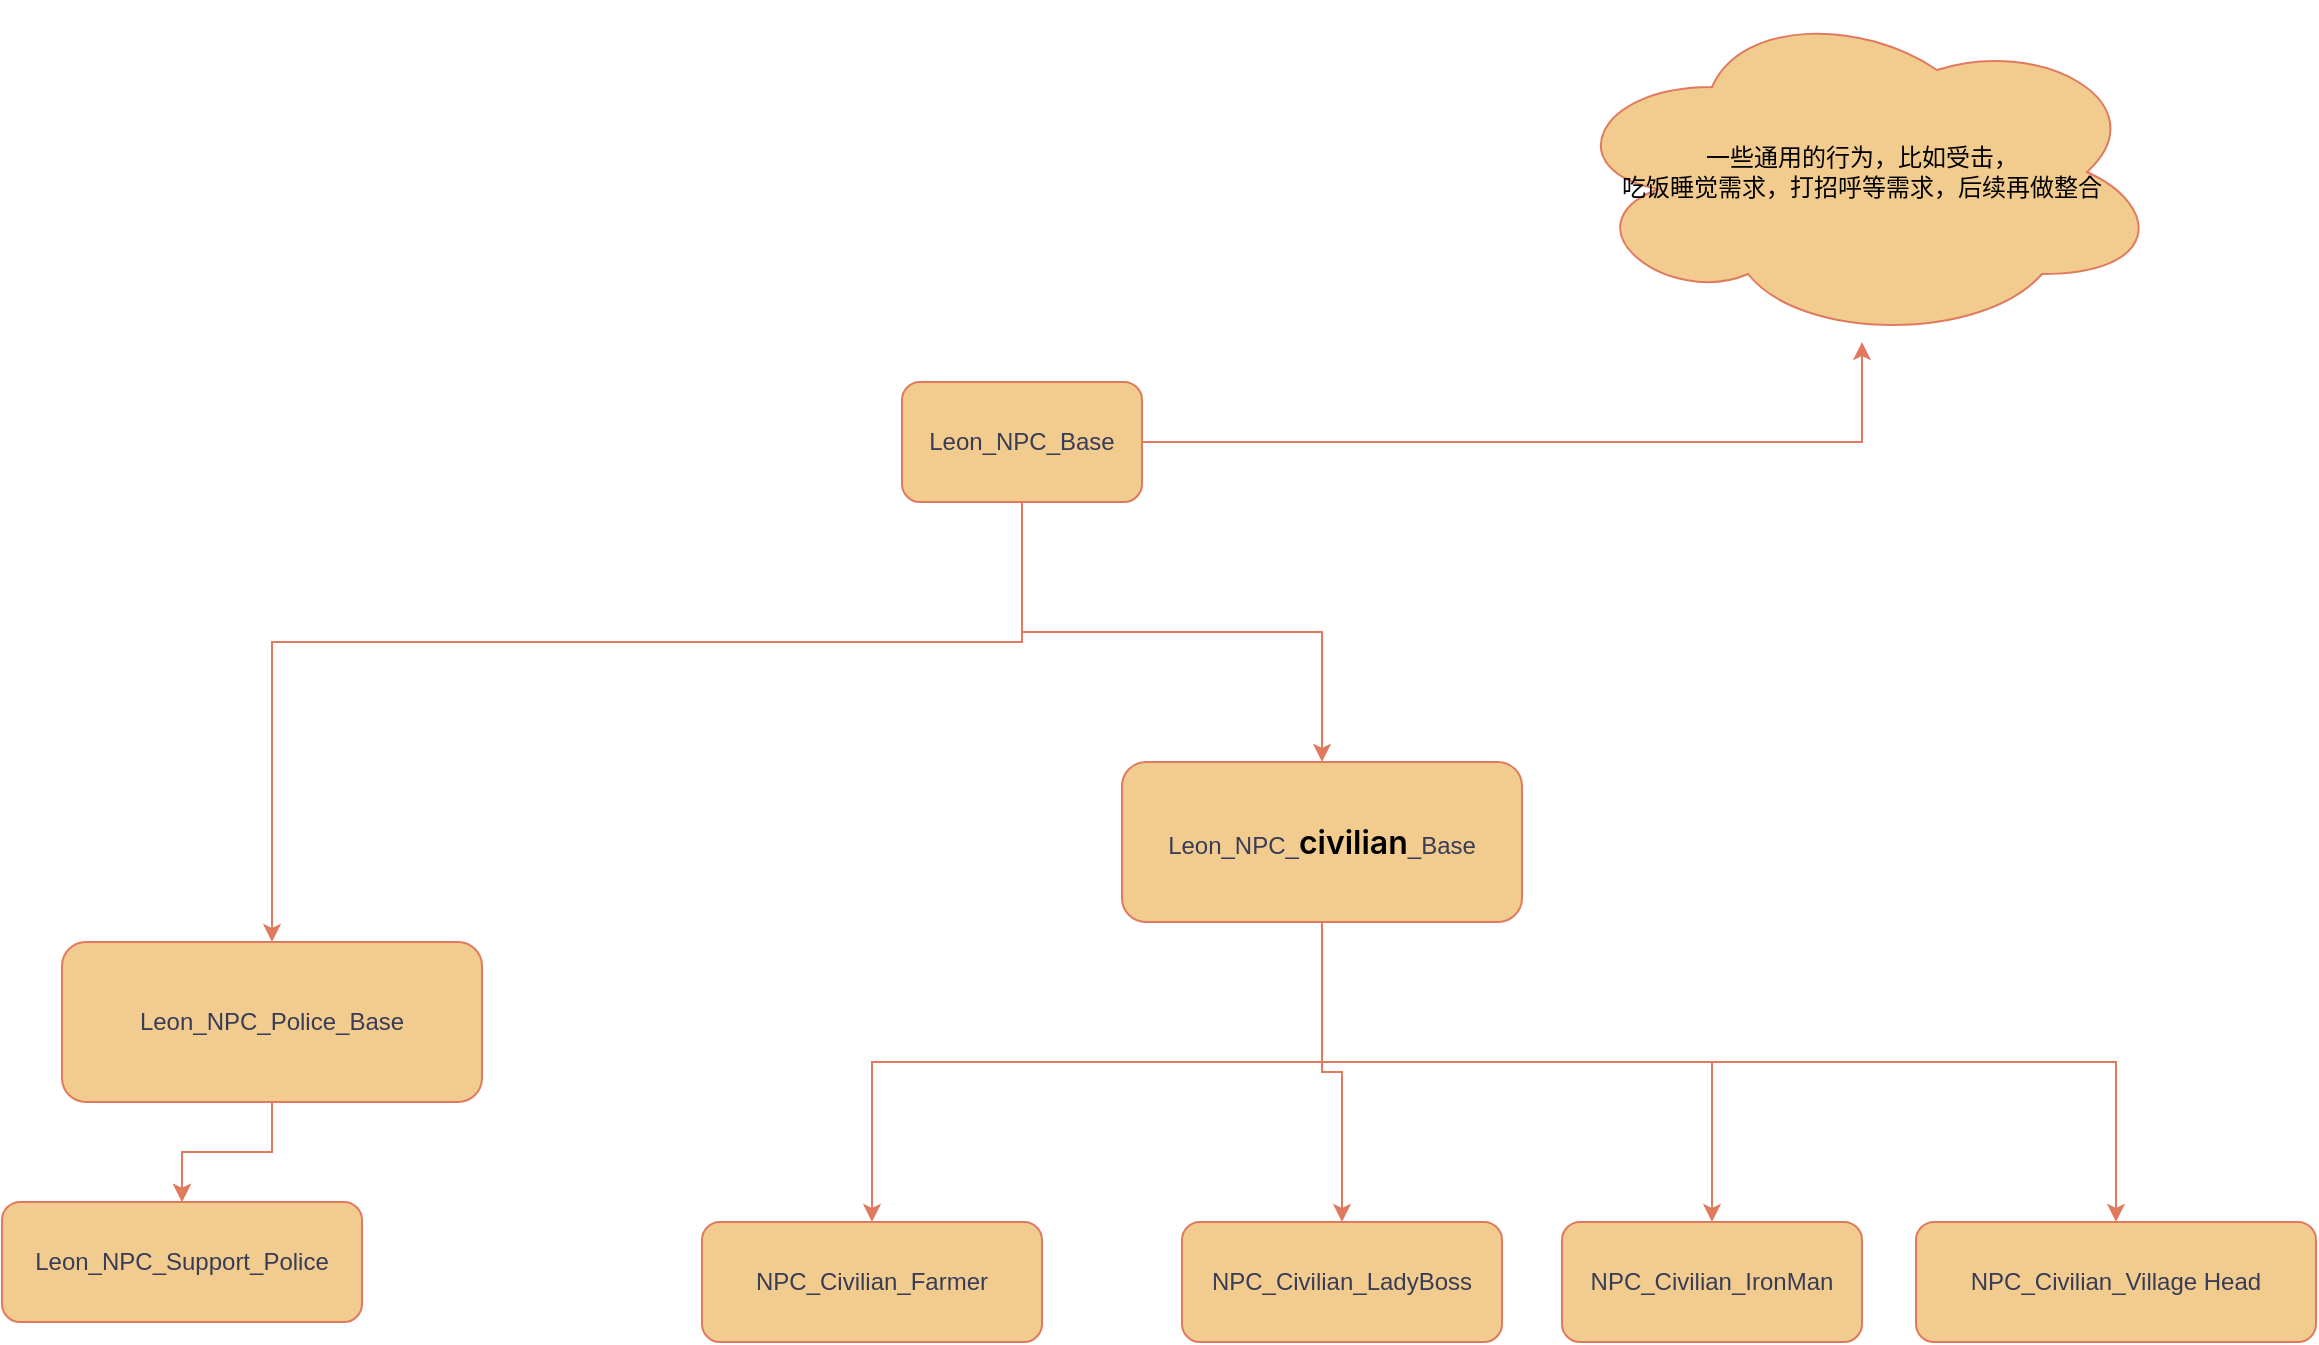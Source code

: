 <mxfile version="28.0.6">
  <diagram name="第 1 页" id="QpdXzdQvOODiNTeKXXiK">
    <mxGraphModel dx="1797" dy="798" grid="1" gridSize="10" guides="1" tooltips="1" connect="1" arrows="1" fold="1" page="1" pageScale="1" pageWidth="827" pageHeight="1169" math="0" shadow="0">
      <root>
        <mxCell id="0" />
        <mxCell id="1" parent="0" />
        <mxCell id="foPYxHO6f9TCmwbOHJbz-3" value="" style="edgeStyle=orthogonalEdgeStyle;rounded=0;orthogonalLoop=1;jettySize=auto;html=1;strokeColor=#E07A5F;fontColor=#393C56;fillColor=#F2CC8F;" edge="1" parent="1" source="foPYxHO6f9TCmwbOHJbz-1" target="foPYxHO6f9TCmwbOHJbz-2">
          <mxGeometry relative="1" as="geometry">
            <Array as="points">
              <mxPoint x="380" y="340" />
              <mxPoint x="5" y="340" />
            </Array>
          </mxGeometry>
        </mxCell>
        <mxCell id="foPYxHO6f9TCmwbOHJbz-5" value="" style="edgeStyle=orthogonalEdgeStyle;rounded=0;orthogonalLoop=1;jettySize=auto;html=1;strokeColor=#E07A5F;fontColor=#393C56;fillColor=#F2CC8F;" edge="1" parent="1" source="foPYxHO6f9TCmwbOHJbz-1" target="foPYxHO6f9TCmwbOHJbz-4">
          <mxGeometry relative="1" as="geometry" />
        </mxCell>
        <mxCell id="foPYxHO6f9TCmwbOHJbz-7" value="" style="edgeStyle=orthogonalEdgeStyle;rounded=0;orthogonalLoop=1;jettySize=auto;html=1;strokeColor=#E07A5F;fontColor=#393C56;fillColor=#F2CC8F;" edge="1" parent="1" source="foPYxHO6f9TCmwbOHJbz-1" target="foPYxHO6f9TCmwbOHJbz-6">
          <mxGeometry relative="1" as="geometry" />
        </mxCell>
        <mxCell id="foPYxHO6f9TCmwbOHJbz-1" value="Leon_NPC_Base" style="rounded=1;whiteSpace=wrap;html=1;labelBackgroundColor=none;fillColor=#F2CC8F;strokeColor=#E07A5F;fontColor=#393C56;" vertex="1" parent="1">
          <mxGeometry x="320" y="210" width="120" height="60" as="geometry" />
        </mxCell>
        <mxCell id="foPYxHO6f9TCmwbOHJbz-9" value="" style="edgeStyle=orthogonalEdgeStyle;rounded=0;orthogonalLoop=1;jettySize=auto;html=1;strokeColor=#E07A5F;fontColor=#393C56;fillColor=#F2CC8F;" edge="1" parent="1" source="foPYxHO6f9TCmwbOHJbz-2" target="foPYxHO6f9TCmwbOHJbz-8">
          <mxGeometry relative="1" as="geometry" />
        </mxCell>
        <mxCell id="foPYxHO6f9TCmwbOHJbz-10" value="" style="edgeStyle=orthogonalEdgeStyle;rounded=0;orthogonalLoop=1;jettySize=auto;html=1;strokeColor=#E07A5F;fontColor=#393C56;fillColor=#F2CC8F;" edge="1" parent="1" source="foPYxHO6f9TCmwbOHJbz-2" target="foPYxHO6f9TCmwbOHJbz-8">
          <mxGeometry relative="1" as="geometry" />
        </mxCell>
        <mxCell id="foPYxHO6f9TCmwbOHJbz-2" value="Leon_NPC_Police_Base" style="whiteSpace=wrap;html=1;fillColor=#F2CC8F;strokeColor=#E07A5F;fontColor=#393C56;rounded=1;labelBackgroundColor=none;" vertex="1" parent="1">
          <mxGeometry x="-100" y="490" width="210" height="80" as="geometry" />
        </mxCell>
        <mxCell id="foPYxHO6f9TCmwbOHJbz-4" value="&lt;div style=&quot;&quot;&gt;&lt;span style=&quot;background-color: transparent;&quot;&gt;&lt;font style=&quot;color: rgb(1, 1, 1);&quot;&gt;一些通用的行为，比如受击，&lt;/font&gt;&lt;/span&gt;&lt;/div&gt;&lt;div style=&quot;&quot;&gt;&lt;span style=&quot;background-color: transparent;&quot;&gt;&lt;font style=&quot;color: rgb(1, 1, 1);&quot;&gt;吃饭睡觉需求，打招呼等需求，后续再做整合&lt;/font&gt;&lt;/span&gt;&lt;/div&gt;" style="ellipse;shape=cloud;whiteSpace=wrap;html=1;fillColor=#F2CC8F;strokeColor=#E07A5F;fontColor=#393C56;rounded=1;labelBackgroundColor=none;align=center;" vertex="1" parent="1">
          <mxGeometry x="650" y="20" width="300" height="170" as="geometry" />
        </mxCell>
        <mxCell id="foPYxHO6f9TCmwbOHJbz-14" style="edgeStyle=orthogonalEdgeStyle;rounded=0;orthogonalLoop=1;jettySize=auto;html=1;strokeColor=#E07A5F;fontColor=#393C56;fillColor=#F2CC8F;" edge="1" parent="1" source="foPYxHO6f9TCmwbOHJbz-6" target="foPYxHO6f9TCmwbOHJbz-13">
          <mxGeometry relative="1" as="geometry">
            <Array as="points">
              <mxPoint x="530" y="550" />
              <mxPoint x="305" y="550" />
            </Array>
          </mxGeometry>
        </mxCell>
        <mxCell id="foPYxHO6f9TCmwbOHJbz-17" style="edgeStyle=orthogonalEdgeStyle;rounded=0;orthogonalLoop=1;jettySize=auto;html=1;strokeColor=#E07A5F;fontColor=#393C56;fillColor=#F2CC8F;" edge="1" parent="1" source="foPYxHO6f9TCmwbOHJbz-6" target="foPYxHO6f9TCmwbOHJbz-15">
          <mxGeometry relative="1" as="geometry" />
        </mxCell>
        <mxCell id="foPYxHO6f9TCmwbOHJbz-18" style="edgeStyle=orthogonalEdgeStyle;rounded=0;orthogonalLoop=1;jettySize=auto;html=1;strokeColor=#E07A5F;fontColor=#393C56;fillColor=#F2CC8F;" edge="1" parent="1" source="foPYxHO6f9TCmwbOHJbz-6" target="foPYxHO6f9TCmwbOHJbz-16">
          <mxGeometry relative="1" as="geometry">
            <Array as="points">
              <mxPoint x="530" y="550" />
              <mxPoint x="725" y="550" />
            </Array>
          </mxGeometry>
        </mxCell>
        <mxCell id="foPYxHO6f9TCmwbOHJbz-21" style="edgeStyle=orthogonalEdgeStyle;rounded=0;orthogonalLoop=1;jettySize=auto;html=1;entryX=0.5;entryY=0;entryDx=0;entryDy=0;strokeColor=#E07A5F;fontColor=#393C56;fillColor=#F2CC8F;" edge="1" parent="1" source="foPYxHO6f9TCmwbOHJbz-6" target="foPYxHO6f9TCmwbOHJbz-20">
          <mxGeometry relative="1" as="geometry">
            <Array as="points">
              <mxPoint x="530" y="550" />
              <mxPoint x="927" y="550" />
            </Array>
          </mxGeometry>
        </mxCell>
        <mxCell id="foPYxHO6f9TCmwbOHJbz-6" value="Leon_NPC_&lt;span style=&quot;outline: none; -webkit-font-smoothing: antialiased; box-sizing: border-box; -webkit-tap-highlight-color: rgba(0, 0, 0, 0); --tw-translate-y: 0; --tw-rotate: 0; --tw-skew-x: 0; --tw-skew-y: 0; --tw-scale-x: 1; --tw-scale-y: 1; font-weight: 600; font-size: 16px; line-height: var(--md-box-samantha-normal-text-line-height); word-break: break-all; font-family: Inter, -apple-system, BlinkMacSystemFont, &amp;quot;Segoe UI&amp;quot;, &amp;quot;SF Pro SC&amp;quot;, &amp;quot;SF Pro Display&amp;quot;, &amp;quot;SF Pro Icons&amp;quot;, &amp;quot;PingFang SC&amp;quot;, &amp;quot;Hiragino Sans GB&amp;quot;, &amp;quot;Microsoft YaHei&amp;quot;, &amp;quot;Helvetica Neue&amp;quot;, Helvetica, Arial, sans-serif; text-align: left;&quot;&gt;&lt;font style=&quot;color: rgb(0, 0, 0);&quot;&gt;civilian&lt;/font&gt;&lt;/span&gt;&lt;span style=&quot;background-color: transparent;&quot;&gt;&lt;font style=&quot;color: light-dark(rgb(57, 60, 86), rgb(12, 13, 13));&quot;&gt;_Base&lt;/font&gt;&lt;/span&gt;" style="whiteSpace=wrap;html=1;fillColor=#F2CC8F;strokeColor=#E07A5F;fontColor=#393C56;rounded=1;labelBackgroundColor=none;" vertex="1" parent="1">
          <mxGeometry x="430" y="400" width="200" height="80" as="geometry" />
        </mxCell>
        <mxCell id="foPYxHO6f9TCmwbOHJbz-8" value="Leon_NPC_Support_Police" style="whiteSpace=wrap;html=1;fillColor=#F2CC8F;strokeColor=#E07A5F;fontColor=#393C56;rounded=1;labelBackgroundColor=none;" vertex="1" parent="1">
          <mxGeometry x="-130" y="620" width="180" height="60" as="geometry" />
        </mxCell>
        <mxCell id="foPYxHO6f9TCmwbOHJbz-13" value="NPC_Civilian_Farmer" style="rounded=1;whiteSpace=wrap;html=1;strokeColor=#E07A5F;fontColor=#393C56;fillColor=#F2CC8F;" vertex="1" parent="1">
          <mxGeometry x="220" y="630" width="170" height="60" as="geometry" />
        </mxCell>
        <mxCell id="foPYxHO6f9TCmwbOHJbz-15" value="NPC_Civilian_LadyBoss" style="rounded=1;whiteSpace=wrap;html=1;strokeColor=#E07A5F;fontColor=#393C56;fillColor=#F2CC8F;" vertex="1" parent="1">
          <mxGeometry x="460" y="630" width="160" height="60" as="geometry" />
        </mxCell>
        <mxCell id="foPYxHO6f9TCmwbOHJbz-16" value="NPC_Civilian_IronMan" style="rounded=1;whiteSpace=wrap;html=1;strokeColor=#E07A5F;fontColor=#393C56;fillColor=#F2CC8F;" vertex="1" parent="1">
          <mxGeometry x="650" y="630" width="150" height="60" as="geometry" />
        </mxCell>
        <mxCell id="foPYxHO6f9TCmwbOHJbz-20" value="NPC_Civilian_Village Head" style="rounded=1;whiteSpace=wrap;html=1;strokeColor=#E07A5F;fontColor=#393C56;fillColor=#F2CC8F;" vertex="1" parent="1">
          <mxGeometry x="827" y="630" width="200" height="60" as="geometry" />
        </mxCell>
      </root>
    </mxGraphModel>
  </diagram>
</mxfile>

